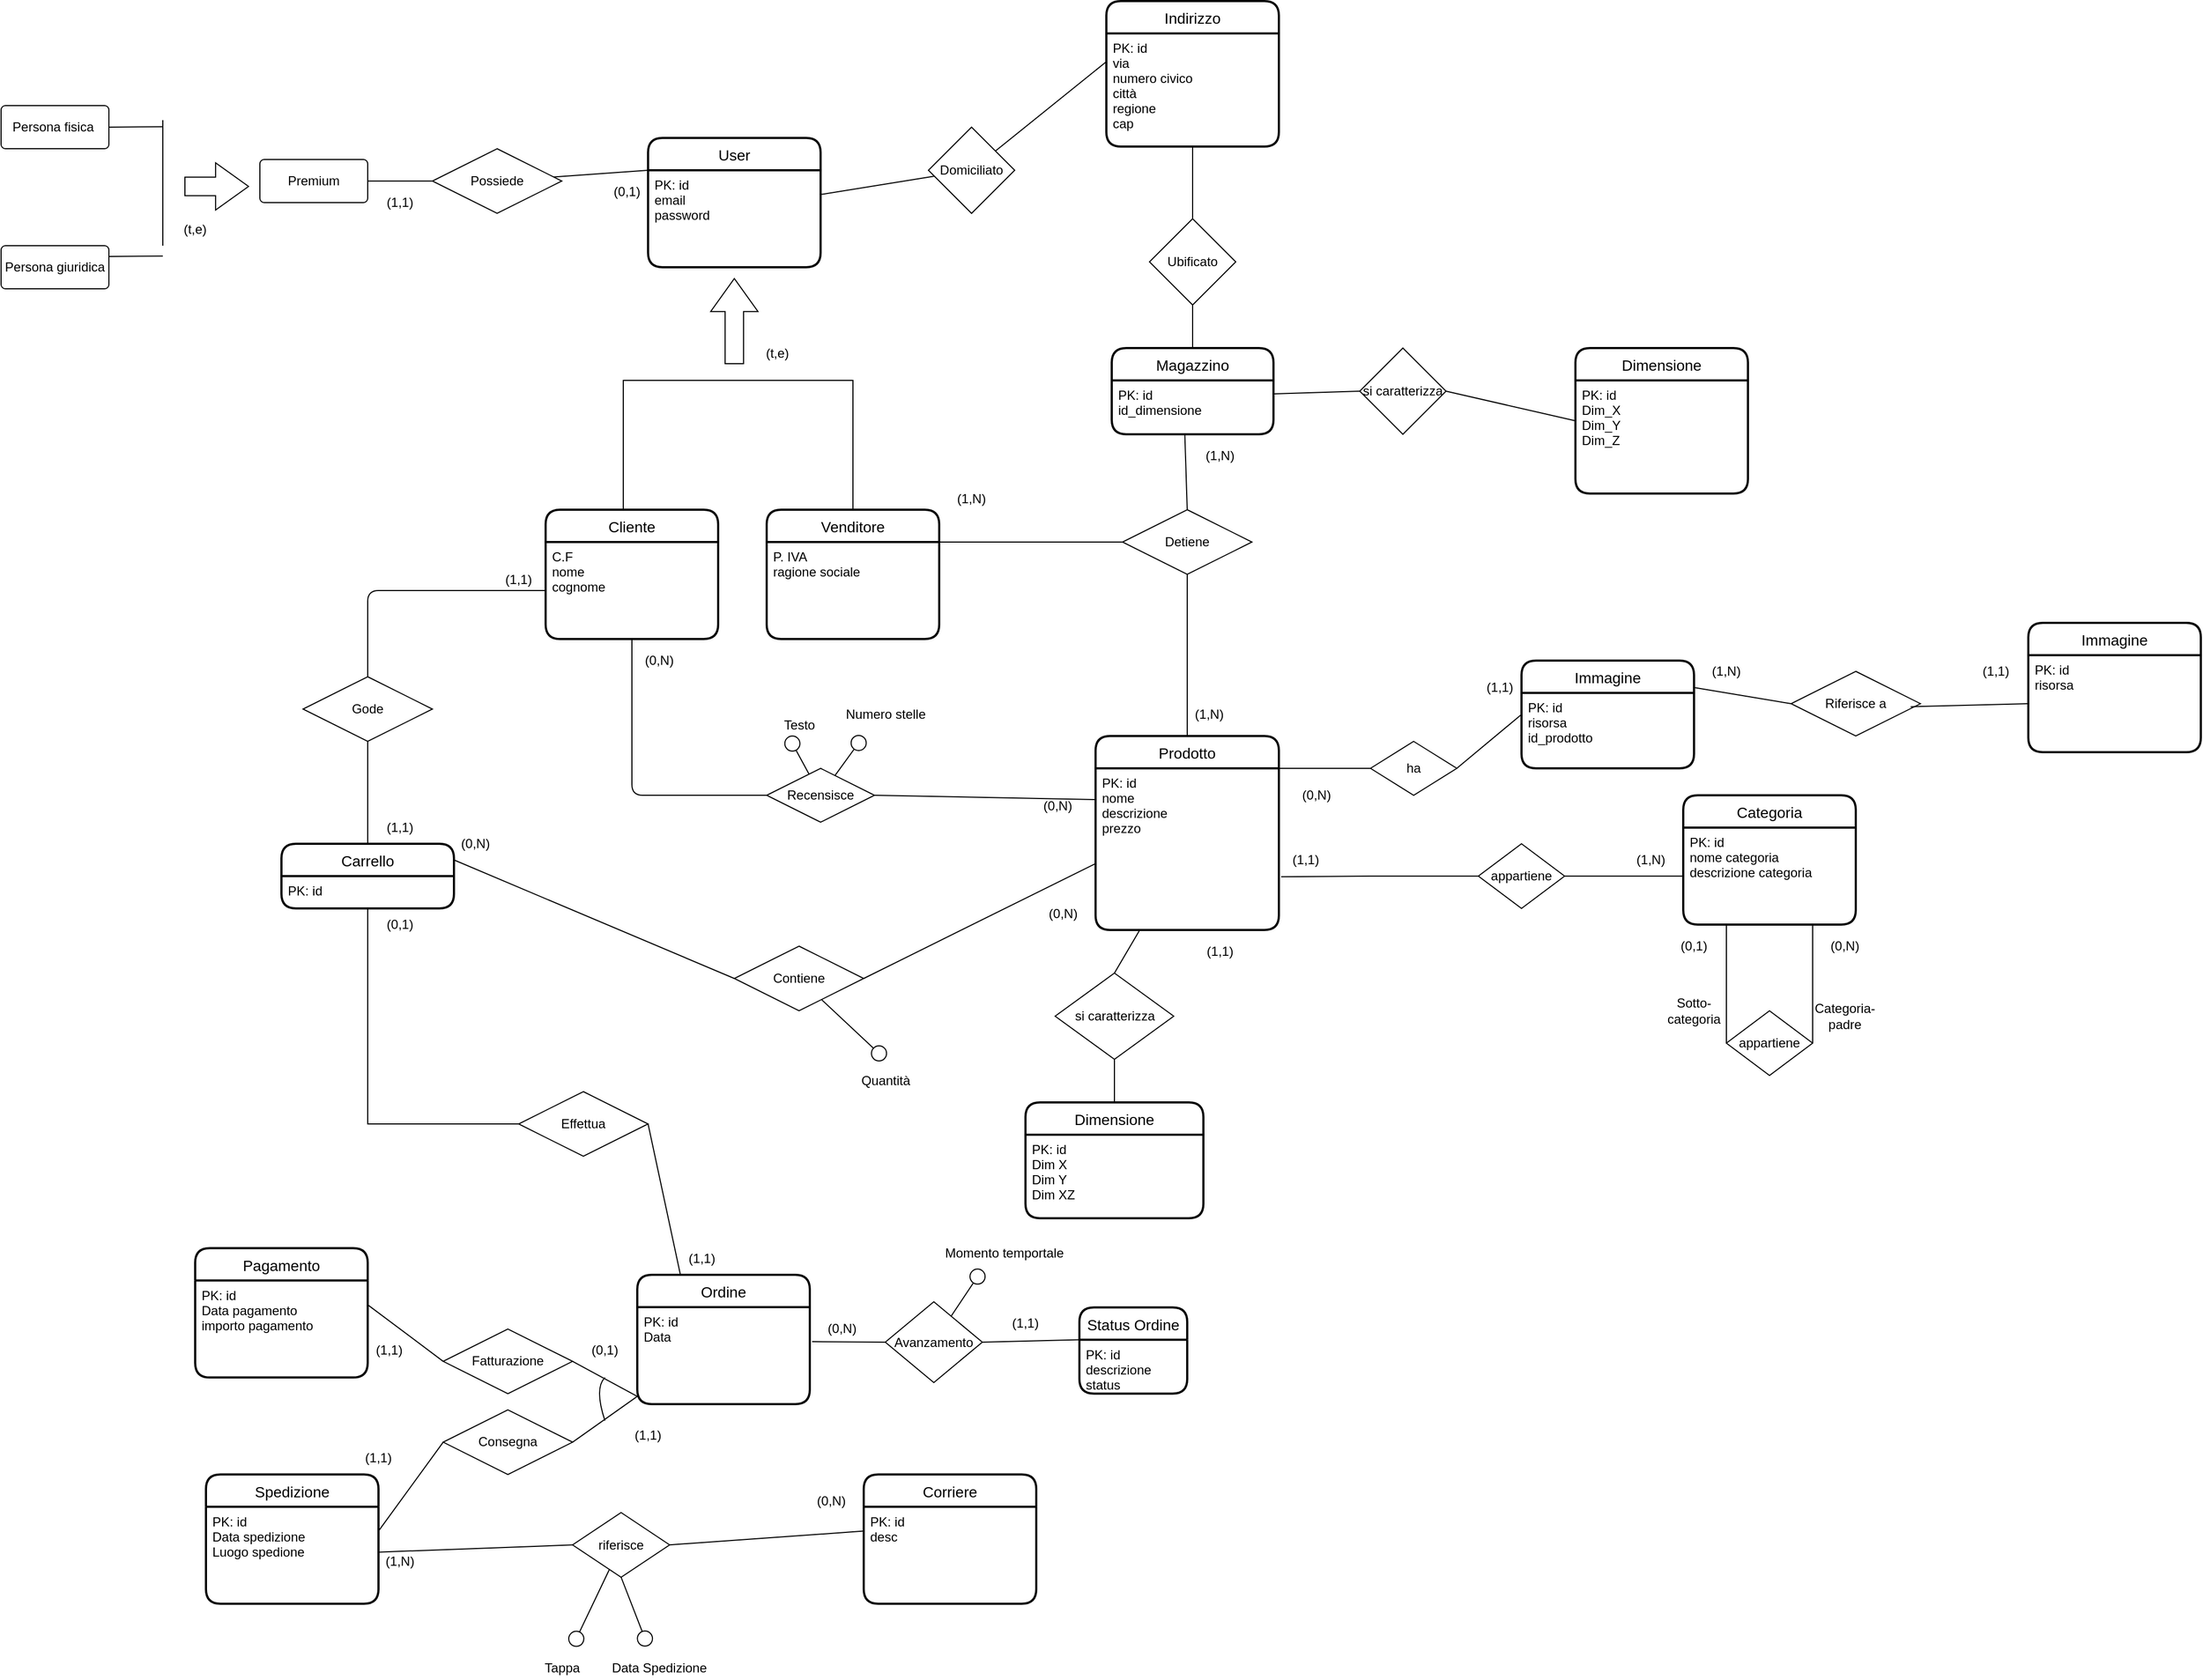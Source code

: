 <mxfile>
    <diagram id="AAY548HaF4i1HchLDDEA" name="Page-1">
        <mxGraphModel dx="4490" dy="2287" grid="1" gridSize="10" guides="1" tooltips="1" connect="1" arrows="1" fold="1" page="1" pageScale="1" pageWidth="827" pageHeight="1169" math="0" shadow="0">
            <root>
                <mxCell id="0"/>
                <mxCell id="1" parent="0"/>
                <mxCell id="2" value="User" style="swimlane;childLayout=stackLayout;horizontal=1;startSize=30;horizontalStack=0;rounded=1;fontSize=14;fontStyle=0;strokeWidth=2;resizeParent=0;resizeLast=1;shadow=0;dashed=0;align=center;" parent="1" vertex="1">
                    <mxGeometry x="-1630" y="-525" width="160" height="120" as="geometry"/>
                </mxCell>
                <mxCell id="3" value="PK: id&#10;email&#10;password" style="align=left;strokeColor=none;fillColor=none;spacingLeft=4;fontSize=12;verticalAlign=top;resizable=0;rotatable=0;part=1;" parent="2" vertex="1">
                    <mxGeometry y="30" width="160" height="90" as="geometry"/>
                </mxCell>
                <mxCell id="4" value="Ordine" style="swimlane;childLayout=stackLayout;horizontal=1;startSize=30;horizontalStack=0;rounded=1;fontSize=14;fontStyle=0;strokeWidth=2;resizeParent=0;resizeLast=1;shadow=0;dashed=0;align=center;" parent="1" vertex="1">
                    <mxGeometry x="-1640" y="530" width="160" height="120" as="geometry"/>
                </mxCell>
                <mxCell id="5" value="PK: id&#10;Data" style="align=left;strokeColor=none;fillColor=none;spacingLeft=4;fontSize=12;verticalAlign=top;resizable=0;rotatable=0;part=1;" parent="4" vertex="1">
                    <mxGeometry y="30" width="160" height="90" as="geometry"/>
                </mxCell>
                <mxCell id="6" value="Status Ordine" style="swimlane;childLayout=stackLayout;horizontal=1;startSize=30;horizontalStack=0;rounded=1;fontSize=14;fontStyle=0;strokeWidth=2;resizeParent=0;resizeLast=1;shadow=0;dashed=0;align=center;" parent="1" vertex="1">
                    <mxGeometry x="-1230" y="560.31" width="100" height="80" as="geometry"/>
                </mxCell>
                <mxCell id="7" value="PK: id&#10;descrizione&#10;status&#10;" style="align=left;strokeColor=none;fillColor=none;spacingLeft=4;fontSize=12;verticalAlign=top;resizable=0;rotatable=0;part=1;" parent="6" vertex="1">
                    <mxGeometry y="30" width="100" height="50" as="geometry"/>
                </mxCell>
                <mxCell id="10" value="" style="edgeStyle=orthogonalEdgeStyle;rounded=0;orthogonalLoop=1;jettySize=auto;html=1;endArrow=none;endFill=0;entryX=0.5;entryY=1;entryDx=0;entryDy=0;" parent="1" source="12" target="125" edge="1">
                    <mxGeometry relative="1" as="geometry"/>
                </mxCell>
                <mxCell id="84" style="edgeStyle=none;html=1;exitX=1;exitY=0.5;exitDx=0;exitDy=0;entryX=0.25;entryY=0;entryDx=0;entryDy=0;endArrow=none;endFill=0;" parent="1" source="12" target="4" edge="1">
                    <mxGeometry relative="1" as="geometry"/>
                </mxCell>
                <mxCell id="12" value="Effettua" style="shape=rhombus;perimeter=rhombusPerimeter;whiteSpace=wrap;html=1;align=center;" parent="1" vertex="1">
                    <mxGeometry x="-1750" y="360" width="120" height="60" as="geometry"/>
                </mxCell>
                <mxCell id="122" style="edgeStyle=none;html=1;exitX=0;exitY=0.5;exitDx=0;exitDy=0;entryX=1.013;entryY=0.356;entryDx=0;entryDy=0;endArrow=none;endFill=0;entryPerimeter=0;" parent="1" source="18" target="5" edge="1">
                    <mxGeometry relative="1" as="geometry"/>
                </mxCell>
                <mxCell id="166" style="edgeStyle=none;html=1;exitX=1;exitY=0.5;exitDx=0;exitDy=0;entryX=0;entryY=0;entryDx=0;entryDy=0;endArrow=none;endFill=0;" parent="1" source="18" target="7" edge="1">
                    <mxGeometry relative="1" as="geometry"/>
                </mxCell>
                <mxCell id="248" style="edgeStyle=none;html=1;endArrow=circle;endFill=0;" parent="1" source="18" edge="1">
                    <mxGeometry relative="1" as="geometry">
                        <mxPoint x="-1320" y="525" as="targetPoint"/>
                    </mxGeometry>
                </mxCell>
                <mxCell id="18" value="Avanzamento" style="shape=rhombus;perimeter=rhombusPerimeter;whiteSpace=wrap;html=1;align=center;" parent="1" vertex="1">
                    <mxGeometry x="-1410" y="555" width="90" height="75" as="geometry"/>
                </mxCell>
                <mxCell id="19" value="(1,1)" style="text;html=1;strokeColor=none;fillColor=none;align=center;verticalAlign=middle;whiteSpace=wrap;rounded=0;" parent="1" vertex="1">
                    <mxGeometry x="-1310" y="560.31" width="60" height="30" as="geometry"/>
                </mxCell>
                <mxCell id="23" value="Prodotto" style="swimlane;childLayout=stackLayout;horizontal=1;startSize=30;horizontalStack=0;rounded=1;fontSize=14;fontStyle=0;strokeWidth=2;resizeParent=0;resizeLast=1;shadow=0;dashed=0;align=center;arcSize=15;" parent="1" vertex="1">
                    <mxGeometry x="-1215" y="30" width="170" height="180" as="geometry"/>
                </mxCell>
                <mxCell id="24" value="PK: id&#10;nome&#10;descrizione&#10;prezzo&#10;" style="align=left;strokeColor=none;fillColor=none;spacingLeft=4;fontSize=12;verticalAlign=top;resizable=0;rotatable=0;part=1;" parent="23" vertex="1">
                    <mxGeometry y="30" width="170" height="150" as="geometry"/>
                </mxCell>
                <mxCell id="30" value="Categoria" style="swimlane;childLayout=stackLayout;horizontal=1;startSize=30;horizontalStack=0;rounded=1;fontSize=14;fontStyle=0;strokeWidth=2;resizeParent=0;resizeLast=1;shadow=0;dashed=0;align=center;" parent="1" vertex="1">
                    <mxGeometry x="-670" y="85" width="160" height="120" as="geometry"/>
                </mxCell>
                <mxCell id="31" value="PK: id&#10;nome categoria&#10;descrizione categoria" style="align=left;strokeColor=none;fillColor=none;spacingLeft=4;fontSize=12;verticalAlign=top;resizable=0;rotatable=0;part=1;" parent="30" vertex="1">
                    <mxGeometry y="30" width="160" height="90" as="geometry"/>
                </mxCell>
                <mxCell id="38" style="edgeStyle=orthogonalEdgeStyle;rounded=0;orthogonalLoop=1;jettySize=auto;html=1;exitX=0;exitY=0.5;exitDx=0;exitDy=0;endArrow=none;endFill=0;entryX=1.012;entryY=0.671;entryDx=0;entryDy=0;entryPerimeter=0;" parent="1" source="39" target="24" edge="1">
                    <mxGeometry relative="1" as="geometry">
                        <mxPoint x="-990" y="160" as="targetPoint"/>
                    </mxGeometry>
                </mxCell>
                <mxCell id="39" value="appartiene" style="shape=rhombus;perimeter=rhombusPerimeter;whiteSpace=wrap;html=1;align=center;" parent="1" vertex="1">
                    <mxGeometry x="-860" y="130" width="80" height="60" as="geometry"/>
                </mxCell>
                <mxCell id="41" value="Cliente" style="swimlane;childLayout=stackLayout;horizontal=1;startSize=30;horizontalStack=0;rounded=1;fontSize=14;fontStyle=0;strokeWidth=2;resizeParent=0;resizeLast=1;shadow=0;dashed=0;align=center;" parent="1" vertex="1">
                    <mxGeometry x="-1725" y="-180" width="160" height="120" as="geometry"/>
                </mxCell>
                <mxCell id="42" value="C.F&#10;nome&#10;cognome" style="align=left;strokeColor=none;fillColor=none;spacingLeft=4;fontSize=12;verticalAlign=top;resizable=0;rotatable=0;part=1;" parent="41" vertex="1">
                    <mxGeometry y="30" width="160" height="90" as="geometry"/>
                </mxCell>
                <mxCell id="43" value="Venditore" style="swimlane;childLayout=stackLayout;horizontal=1;startSize=30;horizontalStack=0;rounded=1;fontSize=14;fontStyle=0;strokeWidth=2;resizeParent=0;resizeLast=1;shadow=0;dashed=0;align=center;" parent="1" vertex="1">
                    <mxGeometry x="-1520" y="-180" width="160" height="120" as="geometry"/>
                </mxCell>
                <mxCell id="44" value="P. IVA&#10;ragione sociale" style="align=left;strokeColor=none;fillColor=none;spacingLeft=4;fontSize=12;verticalAlign=top;resizable=0;rotatable=0;part=1;" parent="43" vertex="1">
                    <mxGeometry y="30" width="160" height="90" as="geometry"/>
                </mxCell>
                <mxCell id="54" value="(0,N)" style="text;html=1;strokeColor=none;fillColor=none;align=center;verticalAlign=middle;whiteSpace=wrap;rounded=0;" parent="1" vertex="1">
                    <mxGeometry x="-1480" y="565" width="60" height="30" as="geometry"/>
                </mxCell>
                <mxCell id="63" value="(1,1)" style="text;html=1;strokeColor=none;fillColor=none;align=center;verticalAlign=middle;whiteSpace=wrap;rounded=0;" parent="1" vertex="1">
                    <mxGeometry x="-1045" y="130" width="50" height="30" as="geometry"/>
                </mxCell>
                <mxCell id="64" value="(0,1)" style="text;html=1;strokeColor=none;fillColor=none;align=center;verticalAlign=middle;whiteSpace=wrap;rounded=0;" parent="1" vertex="1">
                    <mxGeometry x="-690" y="210" width="60" height="30" as="geometry"/>
                </mxCell>
                <mxCell id="83" value="" style="shape=flexArrow;endArrow=classic;html=1;rounded=0;endWidth=25.714;endSize=9.857;width=17.143;" parent="1" edge="1">
                    <mxGeometry width="50" height="50" relative="1" as="geometry">
                        <mxPoint x="-1550" y="-315" as="sourcePoint"/>
                        <mxPoint x="-1550" y="-395" as="targetPoint"/>
                        <Array as="points"/>
                    </mxGeometry>
                </mxCell>
                <mxCell id="85" value="Magazzino" style="swimlane;childLayout=stackLayout;horizontal=1;startSize=30;horizontalStack=0;rounded=1;fontSize=14;fontStyle=0;strokeWidth=2;resizeParent=0;resizeLast=1;shadow=0;dashed=0;align=center;" parent="1" vertex="1">
                    <mxGeometry x="-1200" y="-330" width="150" height="80" as="geometry"/>
                </mxCell>
                <mxCell id="86" value="PK: id&#10;id_dimensione" style="align=left;strokeColor=none;fillColor=none;spacingLeft=4;fontSize=12;verticalAlign=top;resizable=0;rotatable=0;part=1;" parent="85" vertex="1">
                    <mxGeometry y="30" width="150" height="50" as="geometry"/>
                </mxCell>
                <mxCell id="95" style="edgeStyle=none;html=1;exitX=0;exitY=0.5;exitDx=0;exitDy=0;entryX=1;entryY=0;entryDx=0;entryDy=0;endArrow=none;endFill=0;" parent="1" source="94" target="44" edge="1">
                    <mxGeometry relative="1" as="geometry"/>
                </mxCell>
                <mxCell id="96" style="edgeStyle=none;html=1;exitX=0.5;exitY=1;exitDx=0;exitDy=0;entryX=0.5;entryY=0;entryDx=0;entryDy=0;endArrow=none;endFill=0;" parent="1" source="94" target="23" edge="1">
                    <mxGeometry relative="1" as="geometry"/>
                </mxCell>
                <mxCell id="97" style="edgeStyle=none;html=1;exitX=0.5;exitY=0;exitDx=0;exitDy=0;entryX=0.452;entryY=1.019;entryDx=0;entryDy=0;entryPerimeter=0;endArrow=none;endFill=0;" parent="1" source="94" target="86" edge="1">
                    <mxGeometry relative="1" as="geometry"/>
                </mxCell>
                <mxCell id="94" value="Detiene" style="shape=rhombus;perimeter=rhombusPerimeter;whiteSpace=wrap;html=1;align=center;" parent="1" vertex="1">
                    <mxGeometry x="-1190" y="-180" width="120" height="60" as="geometry"/>
                </mxCell>
                <mxCell id="267" style="edgeStyle=none;html=1;exitX=1;exitY=0.25;exitDx=0;exitDy=0;entryX=0;entryY=0.5;entryDx=0;entryDy=0;endArrow=none;endFill=0;" parent="1" source="99" target="265" edge="1">
                    <mxGeometry relative="1" as="geometry"/>
                </mxCell>
                <mxCell id="99" value="Immagine" style="swimlane;childLayout=stackLayout;horizontal=1;startSize=30;horizontalStack=0;rounded=1;fontSize=14;fontStyle=0;strokeWidth=2;resizeParent=0;resizeLast=1;shadow=0;dashed=0;align=center;" parent="1" vertex="1">
                    <mxGeometry x="-820" y="-40" width="160" height="100" as="geometry"/>
                </mxCell>
                <mxCell id="100" value="PK: id &#10;risorsa&#10;id_prodotto" style="align=left;strokeColor=none;fillColor=none;spacingLeft=4;fontSize=12;verticalAlign=top;resizable=0;rotatable=0;part=1;" parent="99" vertex="1">
                    <mxGeometry y="30" width="160" height="70" as="geometry"/>
                </mxCell>
                <mxCell id="103" style="edgeStyle=none;html=1;exitX=1;exitY=0.5;exitDx=0;exitDy=0;entryX=0;entryY=0.5;entryDx=0;entryDy=0;endArrow=none;endFill=0;" parent="1" source="101" target="99" edge="1">
                    <mxGeometry relative="1" as="geometry"/>
                </mxCell>
                <mxCell id="101" value="ha" style="shape=rhombus;perimeter=rhombusPerimeter;whiteSpace=wrap;html=1;align=center;" parent="1" vertex="1">
                    <mxGeometry x="-960" y="35" width="80" height="50" as="geometry"/>
                </mxCell>
                <mxCell id="102" style="edgeStyle=none;html=1;exitX=1;exitY=0;exitDx=0;exitDy=0;entryX=0;entryY=0.5;entryDx=0;entryDy=0;endArrow=none;endFill=0;" parent="1" source="24" target="101" edge="1">
                    <mxGeometry relative="1" as="geometry"/>
                </mxCell>
                <mxCell id="104" value="(0,N)" style="text;html=1;strokeColor=none;fillColor=none;align=center;verticalAlign=middle;whiteSpace=wrap;rounded=0;" parent="1" vertex="1">
                    <mxGeometry x="-1040" y="70" width="60" height="30" as="geometry"/>
                </mxCell>
                <mxCell id="105" value="(1,1)" style="text;html=1;strokeColor=none;fillColor=none;align=center;verticalAlign=middle;whiteSpace=wrap;rounded=0;" parent="1" vertex="1">
                    <mxGeometry x="-870" y="-30" width="60" height="30" as="geometry"/>
                </mxCell>
                <mxCell id="113" style="edgeStyle=none;html=1;exitX=1;exitY=0.5;exitDx=0;exitDy=0;entryX=0.75;entryY=1;entryDx=0;entryDy=0;endArrow=none;endFill=0;" parent="1" source="107" target="31" edge="1">
                    <mxGeometry relative="1" as="geometry"/>
                </mxCell>
                <mxCell id="107" value="appartiene" style="shape=rhombus;perimeter=rhombusPerimeter;whiteSpace=wrap;html=1;align=center;" parent="1" vertex="1">
                    <mxGeometry x="-630" y="285" width="80" height="60" as="geometry"/>
                </mxCell>
                <mxCell id="110" value="(1,N)" style="text;html=1;strokeColor=none;fillColor=none;align=center;verticalAlign=middle;whiteSpace=wrap;rounded=0;" parent="1" vertex="1">
                    <mxGeometry x="-730" y="130" width="60" height="30" as="geometry"/>
                </mxCell>
                <mxCell id="111" value="(0,N)" style="text;html=1;strokeColor=none;fillColor=none;align=center;verticalAlign=middle;whiteSpace=wrap;rounded=0;" parent="1" vertex="1">
                    <mxGeometry x="-550" y="210" width="60" height="30" as="geometry"/>
                </mxCell>
                <mxCell id="114" style="edgeStyle=none;html=1;exitX=0;exitY=0.5;exitDx=0;exitDy=0;entryX=0.25;entryY=1;entryDx=0;entryDy=0;endArrow=none;endFill=0;" parent="1" source="107" target="31" edge="1">
                    <mxGeometry relative="1" as="geometry">
                        <mxPoint x="-715" y="320" as="sourcePoint"/>
                        <mxPoint x="-715" y="220" as="targetPoint"/>
                    </mxGeometry>
                </mxCell>
                <mxCell id="121" value="(t,e)" style="text;html=1;strokeColor=none;fillColor=none;align=center;verticalAlign=middle;whiteSpace=wrap;rounded=0;" parent="1" vertex="1">
                    <mxGeometry x="-1540" y="-340" width="60" height="30" as="geometry"/>
                </mxCell>
                <mxCell id="124" value="Carrello" style="swimlane;childLayout=stackLayout;horizontal=1;startSize=30;horizontalStack=0;rounded=1;fontSize=14;fontStyle=0;strokeWidth=2;resizeParent=0;resizeLast=1;shadow=0;dashed=0;align=center;" parent="1" vertex="1">
                    <mxGeometry x="-1970" y="130" width="160" height="60" as="geometry"/>
                </mxCell>
                <mxCell id="125" value="PK: id" style="align=left;strokeColor=none;fillColor=none;spacingLeft=4;fontSize=12;verticalAlign=top;resizable=0;rotatable=0;part=1;" parent="124" vertex="1">
                    <mxGeometry y="30" width="160" height="30" as="geometry"/>
                </mxCell>
                <mxCell id="128" style="edgeStyle=none;html=1;exitX=0.5;exitY=1;exitDx=0;exitDy=0;entryX=0.5;entryY=0;entryDx=0;entryDy=0;endArrow=none;endFill=0;" parent="1" source="127" target="124" edge="1">
                    <mxGeometry relative="1" as="geometry"/>
                </mxCell>
                <mxCell id="127" value="Gode" style="shape=rhombus;perimeter=rhombusPerimeter;whiteSpace=wrap;html=1;align=center;" parent="1" vertex="1">
                    <mxGeometry x="-1950" y="-25" width="120" height="60" as="geometry"/>
                </mxCell>
                <mxCell id="132" style="edgeStyle=none;html=1;exitX=1;exitY=0.5;exitDx=0;exitDy=0;entryX=0.004;entryY=0.587;entryDx=0;entryDy=0;entryPerimeter=0;endArrow=none;endFill=0;" parent="1" source="131" target="24" edge="1">
                    <mxGeometry relative="1" as="geometry"/>
                </mxCell>
                <mxCell id="133" style="edgeStyle=none;html=1;exitX=0;exitY=0.5;exitDx=0;exitDy=0;entryX=1;entryY=0.25;entryDx=0;entryDy=0;endArrow=none;endFill=0;" parent="1" source="131" target="124" edge="1">
                    <mxGeometry relative="1" as="geometry"/>
                </mxCell>
                <mxCell id="218" style="edgeStyle=none;html=1;endArrow=circle;endFill=0;" parent="1" source="131" edge="1">
                    <mxGeometry relative="1" as="geometry">
                        <mxPoint x="-1410" y="330" as="targetPoint"/>
                    </mxGeometry>
                </mxCell>
                <mxCell id="131" value="Contiene" style="shape=rhombus;perimeter=rhombusPerimeter;whiteSpace=wrap;html=1;align=center;" parent="1" vertex="1">
                    <mxGeometry x="-1550" y="225" width="120" height="60" as="geometry"/>
                </mxCell>
                <mxCell id="148" value="Pagamento" style="swimlane;childLayout=stackLayout;horizontal=1;startSize=30;horizontalStack=0;rounded=1;fontSize=14;fontStyle=0;strokeWidth=2;resizeParent=0;resizeLast=1;shadow=0;dashed=0;align=center;" parent="1" vertex="1">
                    <mxGeometry x="-2050" y="505.31" width="160" height="120" as="geometry"/>
                </mxCell>
                <mxCell id="149" value="PK: id &#10;Data pagamento&#10;importo pagamento" style="align=left;strokeColor=none;fillColor=none;spacingLeft=4;fontSize=12;verticalAlign=top;resizable=0;rotatable=0;part=1;" parent="148" vertex="1">
                    <mxGeometry y="30" width="160" height="90" as="geometry"/>
                </mxCell>
                <mxCell id="150" style="edgeStyle=none;html=1;exitX=1;exitY=0.5;exitDx=0;exitDy=0;endArrow=none;endFill=0;entryX=0;entryY=0.75;entryDx=0;entryDy=0;" parent="1" source="152" edge="1">
                    <mxGeometry relative="1" as="geometry">
                        <mxPoint x="-1640" y="642.81" as="targetPoint"/>
                    </mxGeometry>
                </mxCell>
                <mxCell id="151" style="edgeStyle=none;html=1;exitX=0;exitY=0.5;exitDx=0;exitDy=0;entryX=1;entryY=0.25;entryDx=0;entryDy=0;endArrow=none;endFill=0;" parent="1" source="152" target="149" edge="1">
                    <mxGeometry relative="1" as="geometry"/>
                </mxCell>
                <mxCell id="152" value="Fatturazione" style="shape=rhombus;perimeter=rhombusPerimeter;whiteSpace=wrap;html=1;align=center;" parent="1" vertex="1">
                    <mxGeometry x="-1820" y="580.31" width="120" height="60" as="geometry"/>
                </mxCell>
                <mxCell id="153" value="(1,1)" style="text;html=1;strokeColor=none;fillColor=none;align=center;verticalAlign=middle;whiteSpace=wrap;rounded=0;" parent="1" vertex="1">
                    <mxGeometry x="-1900" y="585.31" width="60" height="30" as="geometry"/>
                </mxCell>
                <mxCell id="154" value="Spedizione" style="swimlane;childLayout=stackLayout;horizontal=1;startSize=30;horizontalStack=0;rounded=1;fontSize=14;fontStyle=0;strokeWidth=2;resizeParent=0;resizeLast=1;shadow=0;dashed=0;align=center;" parent="1" vertex="1">
                    <mxGeometry x="-2040" y="715.31" width="160" height="120" as="geometry"/>
                </mxCell>
                <mxCell id="155" value="PK: id &#10;Data spedizione&#10;Luogo spedione" style="align=left;strokeColor=none;fillColor=none;spacingLeft=4;fontSize=12;verticalAlign=top;resizable=0;rotatable=0;part=1;" parent="154" vertex="1">
                    <mxGeometry y="30" width="160" height="90" as="geometry"/>
                </mxCell>
                <mxCell id="156" style="edgeStyle=none;html=1;exitX=0;exitY=0.5;exitDx=0;exitDy=0;entryX=1;entryY=0.25;entryDx=0;entryDy=0;endArrow=none;endFill=0;" parent="1" source="158" target="155" edge="1">
                    <mxGeometry relative="1" as="geometry"/>
                </mxCell>
                <mxCell id="157" style="edgeStyle=none;html=1;exitX=1;exitY=0.5;exitDx=0;exitDy=0;entryX=0;entryY=0.75;entryDx=0;entryDy=0;endArrow=none;endFill=0;" parent="1" source="158" edge="1">
                    <mxGeometry relative="1" as="geometry">
                        <mxPoint x="-1640" y="642.81" as="targetPoint"/>
                    </mxGeometry>
                </mxCell>
                <mxCell id="158" value="Consegna" style="shape=rhombus;perimeter=rhombusPerimeter;whiteSpace=wrap;html=1;align=center;" parent="1" vertex="1">
                    <mxGeometry x="-1820" y="655.31" width="120" height="60" as="geometry"/>
                </mxCell>
                <mxCell id="159" value="" style="curved=1;endArrow=none;html=1;endFill=0;" parent="1" edge="1">
                    <mxGeometry width="50" height="50" relative="1" as="geometry">
                        <mxPoint x="-1670" y="665.31" as="sourcePoint"/>
                        <mxPoint x="-1670" y="625.31" as="targetPoint"/>
                        <Array as="points">
                            <mxPoint x="-1680" y="635.31"/>
                        </Array>
                    </mxGeometry>
                </mxCell>
                <mxCell id="169" value="" style="endArrow=none;html=1;rounded=0;entryX=0.45;entryY=-0.008;entryDx=0;entryDy=0;entryPerimeter=0;exitX=0.5;exitY=0;exitDx=0;exitDy=0;" parent="1" source="43" target="41" edge="1">
                    <mxGeometry relative="1" as="geometry">
                        <mxPoint x="-1450" y="-300" as="sourcePoint"/>
                        <mxPoint x="-1659" y="-200" as="targetPoint"/>
                        <Array as="points">
                            <mxPoint x="-1440" y="-300"/>
                            <mxPoint x="-1653" y="-300"/>
                        </Array>
                    </mxGeometry>
                </mxCell>
                <mxCell id="170" value="(1,1)" style="text;html=1;strokeColor=none;fillColor=none;align=center;verticalAlign=middle;whiteSpace=wrap;rounded=0;" parent="1" vertex="1">
                    <mxGeometry x="-1910" y="685.31" width="60" height="30" as="geometry"/>
                </mxCell>
                <mxCell id="171" value="(1,1)" style="text;html=1;strokeColor=none;fillColor=none;align=center;verticalAlign=middle;whiteSpace=wrap;rounded=0;" parent="1" vertex="1">
                    <mxGeometry x="-1780" y="-130.0" width="60" height="30" as="geometry"/>
                </mxCell>
                <mxCell id="172" value="(1,1)" style="text;html=1;strokeColor=none;fillColor=none;align=center;verticalAlign=middle;whiteSpace=wrap;rounded=0;" parent="1" vertex="1">
                    <mxGeometry x="-1890" y="100.0" width="60" height="30" as="geometry"/>
                </mxCell>
                <mxCell id="173" value="(0,1)" style="text;html=1;strokeColor=none;fillColor=none;align=center;verticalAlign=middle;whiteSpace=wrap;rounded=0;" parent="1" vertex="1">
                    <mxGeometry x="-1890" y="190.0" width="60" height="30" as="geometry"/>
                </mxCell>
                <mxCell id="174" value="(1,1)" style="text;html=1;strokeColor=none;fillColor=none;align=center;verticalAlign=middle;whiteSpace=wrap;rounded=0;" parent="1" vertex="1">
                    <mxGeometry x="-1610" y="500.0" width="60" height="30" as="geometry"/>
                </mxCell>
                <mxCell id="176" value="(0,N)" style="text;html=1;strokeColor=none;fillColor=none;align=center;verticalAlign=middle;whiteSpace=wrap;rounded=0;" parent="1" vertex="1">
                    <mxGeometry x="-1275" y="180.0" width="60" height="30" as="geometry"/>
                </mxCell>
                <mxCell id="177" value="(0,N)" style="text;html=1;strokeColor=none;fillColor=none;align=center;verticalAlign=middle;whiteSpace=wrap;rounded=0;" parent="1" vertex="1">
                    <mxGeometry x="-1820" y="115.0" width="60" height="30" as="geometry"/>
                </mxCell>
                <mxCell id="184" value="(0,N)" style="text;html=1;strokeColor=none;fillColor=none;align=center;verticalAlign=middle;whiteSpace=wrap;rounded=0;" parent="1" vertex="1">
                    <mxGeometry x="-1280" y="80" width="60" height="30" as="geometry"/>
                </mxCell>
                <mxCell id="191" value="(1,N)" style="text;html=1;strokeColor=none;fillColor=none;align=center;verticalAlign=middle;whiteSpace=wrap;rounded=0;" parent="1" vertex="1">
                    <mxGeometry x="-1360" y="-205.0" width="60" height="30" as="geometry"/>
                </mxCell>
                <mxCell id="192" value="(1,1)" style="text;html=1;strokeColor=none;fillColor=none;align=center;verticalAlign=middle;whiteSpace=wrap;rounded=0;" parent="1" vertex="1">
                    <mxGeometry x="-1660" y="664" width="60" height="30" as="geometry"/>
                </mxCell>
                <mxCell id="193" value="(0,1)" style="text;html=1;strokeColor=none;fillColor=none;align=center;verticalAlign=middle;whiteSpace=wrap;rounded=0;" parent="1" vertex="1">
                    <mxGeometry x="-1700" y="585.31" width="60" height="30" as="geometry"/>
                </mxCell>
                <mxCell id="194" style="edgeStyle=none;html=1;exitX=0;exitY=0.5;exitDx=0;exitDy=0;endArrow=none;endFill=0;entryX=0.5;entryY=0;entryDx=0;entryDy=0;" parent="1" source="42" target="127" edge="1">
                    <mxGeometry relative="1" as="geometry">
                        <mxPoint x="-2090" y="-105" as="targetPoint"/>
                        <mxPoint x="-1880" y="40" as="sourcePoint"/>
                        <Array as="points">
                            <mxPoint x="-1890" y="-105"/>
                        </Array>
                    </mxGeometry>
                </mxCell>
                <mxCell id="195" value="Corriere" style="swimlane;childLayout=stackLayout;horizontal=1;startSize=30;horizontalStack=0;rounded=1;fontSize=14;fontStyle=0;strokeWidth=2;resizeParent=0;resizeLast=1;shadow=0;dashed=0;align=center;" parent="1" vertex="1">
                    <mxGeometry x="-1430" y="715.31" width="160" height="120" as="geometry"/>
                </mxCell>
                <mxCell id="196" value="PK: id&#10;desc" style="align=left;strokeColor=none;fillColor=none;spacingLeft=4;fontSize=12;verticalAlign=top;resizable=0;rotatable=0;part=1;" parent="195" vertex="1">
                    <mxGeometry y="30" width="160" height="90" as="geometry"/>
                </mxCell>
                <mxCell id="213" style="edgeStyle=none;html=1;exitX=0;exitY=0.5;exitDx=0;exitDy=0;endArrow=none;endFill=0;" parent="1" source="198" target="155" edge="1">
                    <mxGeometry relative="1" as="geometry"/>
                </mxCell>
                <mxCell id="215" style="edgeStyle=none;html=1;exitX=1;exitY=0.5;exitDx=0;exitDy=0;entryX=0;entryY=0.25;entryDx=0;entryDy=0;endArrow=none;endFill=0;" parent="1" source="198" target="196" edge="1">
                    <mxGeometry relative="1" as="geometry"/>
                </mxCell>
                <mxCell id="216" style="edgeStyle=none;html=1;exitX=0.5;exitY=1;exitDx=0;exitDy=0;endArrow=circle;endFill=0;" parent="1" source="198" edge="1">
                    <mxGeometry relative="1" as="geometry">
                        <mxPoint x="-1630" y="875" as="targetPoint"/>
                    </mxGeometry>
                </mxCell>
                <mxCell id="246" style="edgeStyle=none;html=1;endArrow=circle;endFill=0;" parent="1" source="198" edge="1">
                    <mxGeometry relative="1" as="geometry">
                        <mxPoint x="-1700" y="875" as="targetPoint"/>
                    </mxGeometry>
                </mxCell>
                <mxCell id="198" value="riferisce" style="shape=rhombus;perimeter=rhombusPerimeter;whiteSpace=wrap;html=1;align=center;" parent="1" vertex="1">
                    <mxGeometry x="-1700" y="750.62" width="90" height="60" as="geometry"/>
                </mxCell>
                <mxCell id="209" style="edgeStyle=none;html=1;exitX=0;exitY=0.5;exitDx=0;exitDy=0;entryX=0.5;entryY=1;entryDx=0;entryDy=0;endArrow=none;endFill=0;" parent="1" source="199" target="42" edge="1">
                    <mxGeometry relative="1" as="geometry">
                        <Array as="points">
                            <mxPoint x="-1645" y="85"/>
                        </Array>
                    </mxGeometry>
                </mxCell>
                <mxCell id="256" style="edgeStyle=none;html=1;endArrow=circle;endFill=0;" parent="1" source="199" edge="1">
                    <mxGeometry relative="1" as="geometry">
                        <mxPoint x="-1500" y="30" as="targetPoint"/>
                    </mxGeometry>
                </mxCell>
                <mxCell id="259" style="edgeStyle=none;html=1;endArrow=circle;endFill=0;" parent="1" source="199" edge="1">
                    <mxGeometry relative="1" as="geometry">
                        <mxPoint x="-1430" y="30" as="targetPoint"/>
                    </mxGeometry>
                </mxCell>
                <mxCell id="199" value="Recensisce" style="shape=rhombus;perimeter=rhombusPerimeter;whiteSpace=wrap;html=1;align=center;" parent="1" vertex="1">
                    <mxGeometry x="-1520" y="60" width="100" height="50" as="geometry"/>
                </mxCell>
                <mxCell id="205" style="edgeStyle=none;html=1;exitX=-0.006;exitY=0.193;exitDx=0;exitDy=0;endArrow=none;endFill=0;exitPerimeter=0;entryX=1;entryY=0.5;entryDx=0;entryDy=0;" parent="1" source="24" target="199" edge="1">
                    <mxGeometry relative="1" as="geometry">
                        <mxPoint x="-1350" y="125" as="sourcePoint"/>
                        <mxPoint x="-1650" y="123" as="targetPoint"/>
                    </mxGeometry>
                </mxCell>
                <mxCell id="207" value="(1,N)" style="text;html=1;strokeColor=none;fillColor=none;align=center;verticalAlign=middle;whiteSpace=wrap;rounded=0;" parent="1" vertex="1">
                    <mxGeometry x="-1890" y="780.62" width="60" height="30" as="geometry"/>
                </mxCell>
                <mxCell id="208" value="(0,N)" style="text;html=1;strokeColor=none;fillColor=none;align=center;verticalAlign=middle;whiteSpace=wrap;rounded=0;" parent="1" vertex="1">
                    <mxGeometry x="-1490" y="725" width="60" height="30" as="geometry"/>
                </mxCell>
                <mxCell id="210" value="(0,N)&lt;span style=&quot;color: rgba(0 , 0 , 0 , 0) ; font-family: monospace ; font-size: 0px&quot;&gt;%3CmxGraphModel%3E%3Croot%3E%3CmxCell%20id%3D%220%22%2F%3E%3CmxCell%20id%3D%221%22%20parent%3D%220%22%2F%3E%3CmxCell%20id%3D%222%22%20style%3D%22edgeStyle%3Dnone%3Bhtml%3D1%3BexitX%3D0.013%3BexitY%3D0.367%3BexitDx%3D0%3BexitDy%3D0%3BendArrow%3Dnone%3BendFill%3D0%3BexitPerimeter%3D0%3B%22%20edge%3D%221%22%20parent%3D%221%22%3E%3CmxGeometry%20relative%3D%221%22%20as%3D%22geometry%22%3E%3CmxPoint%20x%3D%22-1577.92%22%20y%3D%22123.03%22%20as%3D%22sourcePoint%22%2F%3E%3CmxPoint%20x%3D%22-1650%22%20y%3D%22123%22%20as%3D%22targetPoint%22%2F%3E%3C%2FmxGeometry%3E%3C%2FmxCell%3E%3C%2Froot%3E%3C%2FmxGraphModel%3E&lt;/span&gt;" style="text;html=1;align=center;verticalAlign=middle;resizable=0;points=[];autosize=1;strokeColor=none;fillColor=none;" parent="1" vertex="1">
                    <mxGeometry x="-1640" y="-50" width="40" height="20" as="geometry"/>
                </mxCell>
                <mxCell id="217" value="Data Spedizione" style="text;html=1;align=center;verticalAlign=middle;resizable=0;points=[];autosize=1;strokeColor=none;fillColor=none;" parent="1" vertex="1">
                    <mxGeometry x="-1670" y="885" width="100" height="20" as="geometry"/>
                </mxCell>
                <mxCell id="219" value="Quantità" style="text;html=1;align=center;verticalAlign=middle;resizable=0;points=[];autosize=1;strokeColor=none;fillColor=none;" parent="1" vertex="1">
                    <mxGeometry x="-1440" y="340" width="60" height="20" as="geometry"/>
                </mxCell>
                <mxCell id="245" style="edgeStyle=none;html=1;exitX=1;exitY=0.5;exitDx=0;exitDy=0;entryX=0;entryY=0.5;entryDx=0;entryDy=0;endArrow=none;endFill=0;" parent="1" source="39" target="31" edge="1">
                    <mxGeometry relative="1" as="geometry">
                        <mxPoint x="-930" y="315" as="sourcePoint"/>
                        <mxPoint x="-870" y="270" as="targetPoint"/>
                    </mxGeometry>
                </mxCell>
                <mxCell id="247" value="Tappa" style="text;html=1;align=center;verticalAlign=middle;resizable=0;points=[];autosize=1;strokeColor=none;fillColor=none;" parent="1" vertex="1">
                    <mxGeometry x="-1735" y="885" width="50" height="20" as="geometry"/>
                </mxCell>
                <mxCell id="249" value="Momento temportale" style="text;html=1;align=center;verticalAlign=middle;resizable=0;points=[];autosize=1;strokeColor=none;fillColor=none;" parent="1" vertex="1">
                    <mxGeometry x="-1365" y="500" width="130" height="20" as="geometry"/>
                </mxCell>
                <mxCell id="251" value="(1,N)" style="text;html=1;align=center;verticalAlign=middle;resizable=0;points=[];autosize=1;strokeColor=none;fillColor=none;" parent="1" vertex="1">
                    <mxGeometry x="-1120" y="-240" width="40" height="20" as="geometry"/>
                </mxCell>
                <mxCell id="254" value="(1,N)" style="text;html=1;align=center;verticalAlign=middle;resizable=0;points=[];autosize=1;strokeColor=none;fillColor=none;" parent="1" vertex="1">
                    <mxGeometry x="-1130" width="40" height="20" as="geometry"/>
                </mxCell>
                <mxCell id="257" value="Testo" style="text;html=1;align=center;verticalAlign=middle;resizable=0;points=[];autosize=1;strokeColor=none;fillColor=none;" parent="1" vertex="1">
                    <mxGeometry x="-1510" y="10" width="40" height="20" as="geometry"/>
                </mxCell>
                <mxCell id="260" value="Numero stelle" style="text;html=1;align=center;verticalAlign=middle;resizable=0;points=[];autosize=1;strokeColor=none;fillColor=none;" parent="1" vertex="1">
                    <mxGeometry x="-1455" width="90" height="20" as="geometry"/>
                </mxCell>
                <mxCell id="261" value="Sotto-categoria" style="text;html=1;strokeColor=none;fillColor=none;align=center;verticalAlign=middle;whiteSpace=wrap;rounded=0;" parent="1" vertex="1">
                    <mxGeometry x="-690" y="270" width="60" height="30" as="geometry"/>
                </mxCell>
                <mxCell id="262" value="Categoria-padre" style="text;html=1;strokeColor=none;fillColor=none;align=center;verticalAlign=middle;whiteSpace=wrap;rounded=0;" parent="1" vertex="1">
                    <mxGeometry x="-550" y="275" width="60" height="30" as="geometry"/>
                </mxCell>
                <mxCell id="263" value="Immagine" style="swimlane;childLayout=stackLayout;horizontal=1;startSize=30;horizontalStack=0;rounded=1;fontSize=14;fontStyle=0;strokeWidth=2;resizeParent=0;resizeLast=1;shadow=0;dashed=0;align=center;" parent="1" vertex="1">
                    <mxGeometry x="-350" y="-75" width="160" height="120" as="geometry"/>
                </mxCell>
                <mxCell id="264" value="PK: id&#10;risorsa" style="align=left;strokeColor=none;fillColor=none;spacingLeft=4;fontSize=12;verticalAlign=top;resizable=0;rotatable=0;part=1;" parent="263" vertex="1">
                    <mxGeometry y="30" width="160" height="90" as="geometry"/>
                </mxCell>
                <mxCell id="265" value="Riferisce a" style="shape=rhombus;perimeter=rhombusPerimeter;whiteSpace=wrap;html=1;align=center;" parent="1" vertex="1">
                    <mxGeometry x="-570" y="-30" width="120" height="60" as="geometry"/>
                </mxCell>
                <mxCell id="266" style="edgeStyle=none;html=1;exitX=0;exitY=0.5;exitDx=0;exitDy=0;entryX=0.924;entryY=0.547;entryDx=0;entryDy=0;entryPerimeter=0;endArrow=none;endFill=0;" parent="1" source="264" target="265" edge="1">
                    <mxGeometry relative="1" as="geometry"/>
                </mxCell>
                <mxCell id="268" value="(1,N)" style="text;html=1;strokeColor=none;fillColor=none;align=center;verticalAlign=middle;whiteSpace=wrap;rounded=0;" parent="1" vertex="1">
                    <mxGeometry x="-660" y="-45" width="60" height="30" as="geometry"/>
                </mxCell>
                <mxCell id="270" value="(1,1)" style="text;html=1;strokeColor=none;fillColor=none;align=center;verticalAlign=middle;whiteSpace=wrap;rounded=0;" parent="1" vertex="1">
                    <mxGeometry x="-410" y="-45" width="60" height="30" as="geometry"/>
                </mxCell>
                <mxCell id="292" style="edgeStyle=none;html=1;exitX=0.5;exitY=0;exitDx=0;exitDy=0;entryX=0.5;entryY=1;entryDx=0;entryDy=0;endArrow=none;endFill=0;" parent="1" source="271" target="284" edge="1">
                    <mxGeometry relative="1" as="geometry"/>
                </mxCell>
                <mxCell id="271" value="Dimensione" style="swimlane;childLayout=stackLayout;horizontal=1;startSize=30;horizontalStack=0;rounded=1;fontSize=14;fontStyle=0;strokeWidth=2;resizeParent=0;resizeLast=1;shadow=0;dashed=0;align=center;arcSize=15;" parent="1" vertex="1">
                    <mxGeometry x="-1280" y="370" width="165" height="107.5" as="geometry"/>
                </mxCell>
                <mxCell id="272" value="PK: id&#10;Dim X&#10;Dim Y&#10;Dim XZ" style="align=left;strokeColor=none;fillColor=none;spacingLeft=4;fontSize=12;verticalAlign=top;resizable=0;rotatable=0;part=1;" parent="271" vertex="1">
                    <mxGeometry y="30" width="165" height="77.5" as="geometry"/>
                </mxCell>
                <mxCell id="275" value="Premium" style="rounded=1;arcSize=10;whiteSpace=wrap;html=1;align=center;" parent="1" vertex="1">
                    <mxGeometry x="-1990" y="-505" width="100" height="40" as="geometry"/>
                </mxCell>
                <mxCell id="286" style="edgeStyle=none;html=1;exitX=1;exitY=0.25;exitDx=0;exitDy=0;endArrow=none;endFill=0;" parent="1" source="276" edge="1">
                    <mxGeometry relative="1" as="geometry">
                        <mxPoint x="-2080" y="-415.385" as="targetPoint"/>
                    </mxGeometry>
                </mxCell>
                <mxCell id="276" value="Persona giuridica" style="rounded=1;arcSize=10;whiteSpace=wrap;html=1;align=center;" parent="1" vertex="1">
                    <mxGeometry x="-2230" y="-425" width="100" height="40" as="geometry"/>
                </mxCell>
                <mxCell id="285" style="edgeStyle=none;html=1;exitX=1;exitY=0.5;exitDx=0;exitDy=0;endArrow=none;endFill=0;" parent="1" source="277" edge="1">
                    <mxGeometry relative="1" as="geometry">
                        <mxPoint x="-2080" y="-535.385" as="targetPoint"/>
                    </mxGeometry>
                </mxCell>
                <mxCell id="277" value="Persona fisica&amp;nbsp;" style="rounded=1;arcSize=10;whiteSpace=wrap;html=1;align=center;" parent="1" vertex="1">
                    <mxGeometry x="-2230" y="-555" width="100" height="40" as="geometry"/>
                </mxCell>
                <mxCell id="281" style="edgeStyle=none;html=1;exitX=0;exitY=0.5;exitDx=0;exitDy=0;entryX=1;entryY=0.5;entryDx=0;entryDy=0;endArrow=none;endFill=0;" parent="1" source="279" target="275" edge="1">
                    <mxGeometry relative="1" as="geometry"/>
                </mxCell>
                <mxCell id="279" value="Possiede" style="shape=rhombus;perimeter=rhombusPerimeter;whiteSpace=wrap;html=1;align=center;" parent="1" vertex="1">
                    <mxGeometry x="-1830" y="-515" width="120" height="60" as="geometry"/>
                </mxCell>
                <mxCell id="280" style="edgeStyle=none;html=1;exitX=0;exitY=0;exitDx=0;exitDy=0;endArrow=none;endFill=0;" parent="1" source="3" target="279" edge="1">
                    <mxGeometry relative="1" as="geometry"/>
                </mxCell>
                <mxCell id="282" value="" style="endArrow=none;html=1;rounded=0;entryX=0;entryY=1;entryDx=0;entryDy=0;" parent="1" target="288" edge="1">
                    <mxGeometry relative="1" as="geometry">
                        <mxPoint x="-2080" y="-541.54" as="sourcePoint"/>
                        <mxPoint x="-2080" y="-405" as="targetPoint"/>
                        <Array as="points">
                            <mxPoint x="-2080" y="-500"/>
                        </Array>
                    </mxGeometry>
                </mxCell>
                <mxCell id="283" style="edgeStyle=none;html=1;endArrow=none;endFill=0;entryX=0.5;entryY=0;entryDx=0;entryDy=0;" parent="1" source="24" target="284" edge="1">
                    <mxGeometry relative="1" as="geometry">
                        <mxPoint x="-1130" y="300" as="targetPoint"/>
                    </mxGeometry>
                </mxCell>
                <mxCell id="284" value="si caratterizza" style="rhombus;whiteSpace=wrap;html=1;" parent="1" vertex="1">
                    <mxGeometry x="-1252.5" y="250" width="110" height="80" as="geometry"/>
                </mxCell>
                <mxCell id="287" value="" style="shape=flexArrow;endArrow=classic;html=1;rounded=0;endWidth=25.714;endSize=9.857;width=17.143;" parent="1" edge="1">
                    <mxGeometry width="50" height="50" relative="1" as="geometry">
                        <mxPoint x="-2060" y="-480" as="sourcePoint"/>
                        <mxPoint x="-2000" y="-480" as="targetPoint"/>
                        <Array as="points"/>
                    </mxGeometry>
                </mxCell>
                <mxCell id="288" value="(t,e)" style="text;html=1;strokeColor=none;fillColor=none;align=center;verticalAlign=middle;whiteSpace=wrap;rounded=0;" parent="1" vertex="1">
                    <mxGeometry x="-2080" y="-455" width="60" height="30" as="geometry"/>
                </mxCell>
                <mxCell id="289" value="(1,1)" style="text;html=1;strokeColor=none;fillColor=none;align=center;verticalAlign=middle;whiteSpace=wrap;rounded=0;" parent="1" vertex="1">
                    <mxGeometry x="-1890" y="-480.0" width="60" height="30" as="geometry"/>
                </mxCell>
                <mxCell id="290" value="(0,1)&lt;span style=&quot;color: rgba(0 , 0 , 0 , 0) ; font-family: monospace ; font-size: 0px&quot;&gt;%3CmxGraphModel%3E%3Croot%3E%3CmxCell%20id%3D%220%22%2F%3E%3CmxCell%20id%3D%221%22%20parent%3D%220%22%2F%3E%3CmxCell%20id%3D%222%22%20style%3D%22edgeStyle%3Dnone%3Bhtml%3D1%3BexitX%3D0.013%3BexitY%3D0.367%3BexitDx%3D0%3BexitDy%3D0%3BendArrow%3Dnone%3BendFill%3D0%3BexitPerimeter%3D0%3B%22%20edge%3D%221%22%20parent%3D%221%22%3E%3CmxGeometry%20relative%3D%221%22%20as%3D%22geometry%22%3E%3CmxPoint%20x%3D%22-1577.92%22%20y%3D%22123.03%22%20as%3D%22sourcePoint%22%2F%3E%3CmxPoint%20x%3D%22-1650%22%20y%3D%22123%22%20as%3D%22targetPoint%22%2F%3E%3C%2FmxGeometry%3E%3C%2FmxCell%3E%3C%2Froot%3E%3C%2FmxGraphModel%3E&lt;/span&gt;" style="text;html=1;align=center;verticalAlign=middle;resizable=0;points=[];autosize=1;strokeColor=none;fillColor=none;" parent="1" vertex="1">
                    <mxGeometry x="-1670" y="-485" width="40" height="20" as="geometry"/>
                </mxCell>
                <mxCell id="291" value="(1,1)" style="text;html=1;align=center;verticalAlign=middle;resizable=0;points=[];autosize=1;strokeColor=none;fillColor=none;" parent="1" vertex="1">
                    <mxGeometry x="-1120" y="220" width="40" height="20" as="geometry"/>
                </mxCell>
                <mxCell id="297" value="Indirizzo" style="swimlane;childLayout=stackLayout;horizontal=1;startSize=30;horizontalStack=0;rounded=1;fontSize=14;fontStyle=0;strokeWidth=2;resizeParent=0;resizeLast=1;shadow=0;dashed=0;align=center;" parent="1" vertex="1">
                    <mxGeometry x="-1205" y="-652" width="160" height="135" as="geometry"/>
                </mxCell>
                <mxCell id="298" value="PK: id&#10;via&#10;numero civico&#10;città&#10;regione&#10;cap&#10;" style="align=left;strokeColor=none;fillColor=none;spacingLeft=4;fontSize=12;verticalAlign=top;resizable=0;rotatable=0;part=1;" parent="297" vertex="1">
                    <mxGeometry y="30" width="160" height="105" as="geometry"/>
                </mxCell>
                <mxCell id="303" style="edgeStyle=none;html=1;exitX=0.5;exitY=1;exitDx=0;exitDy=0;entryX=0.5;entryY=0;entryDx=0;entryDy=0;endArrow=none;endFill=0;" parent="1" source="299" target="85" edge="1">
                    <mxGeometry relative="1" as="geometry"/>
                </mxCell>
                <mxCell id="299" value="Ubificato" style="rhombus;whiteSpace=wrap;html=1;" parent="1" vertex="1">
                    <mxGeometry x="-1165" y="-450" width="80" height="80" as="geometry"/>
                </mxCell>
                <mxCell id="302" style="edgeStyle=none;html=1;exitX=0.5;exitY=1;exitDx=0;exitDy=0;entryX=0.5;entryY=0;entryDx=0;entryDy=0;endArrow=none;endFill=0;" parent="1" source="298" target="299" edge="1">
                    <mxGeometry relative="1" as="geometry"/>
                </mxCell>
                <mxCell id="305" style="edgeStyle=none;html=1;entryX=1;entryY=0.25;entryDx=0;entryDy=0;endArrow=none;endFill=0;" parent="1" source="304" target="3" edge="1">
                    <mxGeometry relative="1" as="geometry"/>
                </mxCell>
                <mxCell id="306" style="edgeStyle=none;html=1;entryX=0;entryY=0.25;entryDx=0;entryDy=0;endArrow=none;endFill=0;" parent="1" source="304" target="298" edge="1">
                    <mxGeometry relative="1" as="geometry"/>
                </mxCell>
                <mxCell id="304" value="Domiciliato" style="rhombus;whiteSpace=wrap;html=1;" parent="1" vertex="1">
                    <mxGeometry x="-1370" y="-535" width="80" height="80" as="geometry"/>
                </mxCell>
                <mxCell id="307" value="Dimensione" style="swimlane;childLayout=stackLayout;horizontal=1;startSize=30;horizontalStack=0;rounded=1;fontSize=14;fontStyle=0;strokeWidth=2;resizeParent=0;resizeLast=1;shadow=0;dashed=0;align=center;" parent="1" vertex="1">
                    <mxGeometry x="-770" y="-330" width="160" height="135" as="geometry"/>
                </mxCell>
                <mxCell id="309" style="edgeStyle=none;html=1;endArrow=none;endFill=0;" parent="307" source="308" target="307" edge="1">
                    <mxGeometry relative="1" as="geometry"/>
                </mxCell>
                <mxCell id="308" value="PK: id&#10;Dim_X&#10;Dim_Y&#10;Dim_Z" style="align=left;strokeColor=none;fillColor=none;spacingLeft=4;fontSize=12;verticalAlign=top;resizable=0;rotatable=0;part=1;" parent="307" vertex="1">
                    <mxGeometry y="30" width="160" height="105" as="geometry"/>
                </mxCell>
                <mxCell id="311" style="edgeStyle=none;html=1;exitX=0;exitY=0.5;exitDx=0;exitDy=0;entryX=1;entryY=0.25;entryDx=0;entryDy=0;endArrow=none;endFill=0;" parent="1" source="310" target="86" edge="1">
                    <mxGeometry relative="1" as="geometry"/>
                </mxCell>
                <mxCell id="312" style="edgeStyle=none;html=1;exitX=1;exitY=0.5;exitDx=0;exitDy=0;entryX=0;entryY=0.5;entryDx=0;entryDy=0;endArrow=none;endFill=0;" parent="1" source="310" target="307" edge="1">
                    <mxGeometry relative="1" as="geometry"/>
                </mxCell>
                <mxCell id="310" value="si caratterizza" style="rhombus;whiteSpace=wrap;html=1;" parent="1" vertex="1">
                    <mxGeometry x="-970" y="-330" width="80" height="80" as="geometry"/>
                </mxCell>
            </root>
        </mxGraphModel>
    </diagram>
    <diagram id="qQ_sham6YVlugpFH_zqI" name="Page-2">
        <mxGraphModel dx="1658" dy="727" grid="1" gridSize="10" guides="1" tooltips="1" connect="1" arrows="1" fold="1" page="1" pageScale="1" pageWidth="827" pageHeight="1169" math="0" shadow="0">
            <root>
                <mxCell id="xQjobIgpHFyp7P7bvMzC-0"/>
                <mxCell id="xQjobIgpHFyp7P7bvMzC-1" parent="xQjobIgpHFyp7P7bvMzC-0"/>
            </root>
        </mxGraphModel>
    </diagram>
</mxfile>